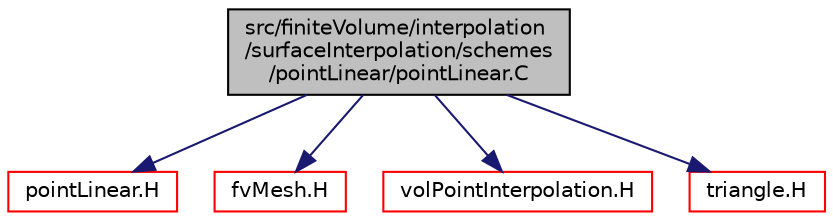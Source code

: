 digraph "src/finiteVolume/interpolation/surfaceInterpolation/schemes/pointLinear/pointLinear.C"
{
  bgcolor="transparent";
  edge [fontname="Helvetica",fontsize="10",labelfontname="Helvetica",labelfontsize="10"];
  node [fontname="Helvetica",fontsize="10",shape=record];
  Node1 [label="src/finiteVolume/interpolation\l/surfaceInterpolation/schemes\l/pointLinear/pointLinear.C",height=0.2,width=0.4,color="black", fillcolor="grey75", style="filled", fontcolor="black"];
  Node1 -> Node2 [color="midnightblue",fontsize="10",style="solid",fontname="Helvetica"];
  Node2 [label="pointLinear.H",height=0.2,width=0.4,color="red",URL="$a06303.html"];
  Node1 -> Node3 [color="midnightblue",fontsize="10",style="solid",fontname="Helvetica"];
  Node3 [label="fvMesh.H",height=0.2,width=0.4,color="red",URL="$a06053.html"];
  Node1 -> Node4 [color="midnightblue",fontsize="10",style="solid",fontname="Helvetica"];
  Node4 [label="volPointInterpolation.H",height=0.2,width=0.4,color="red",URL="$a06337.html"];
  Node1 -> Node5 [color="midnightblue",fontsize="10",style="solid",fontname="Helvetica"];
  Node5 [label="triangle.H",height=0.2,width=0.4,color="red",URL="$a08985.html"];
}
